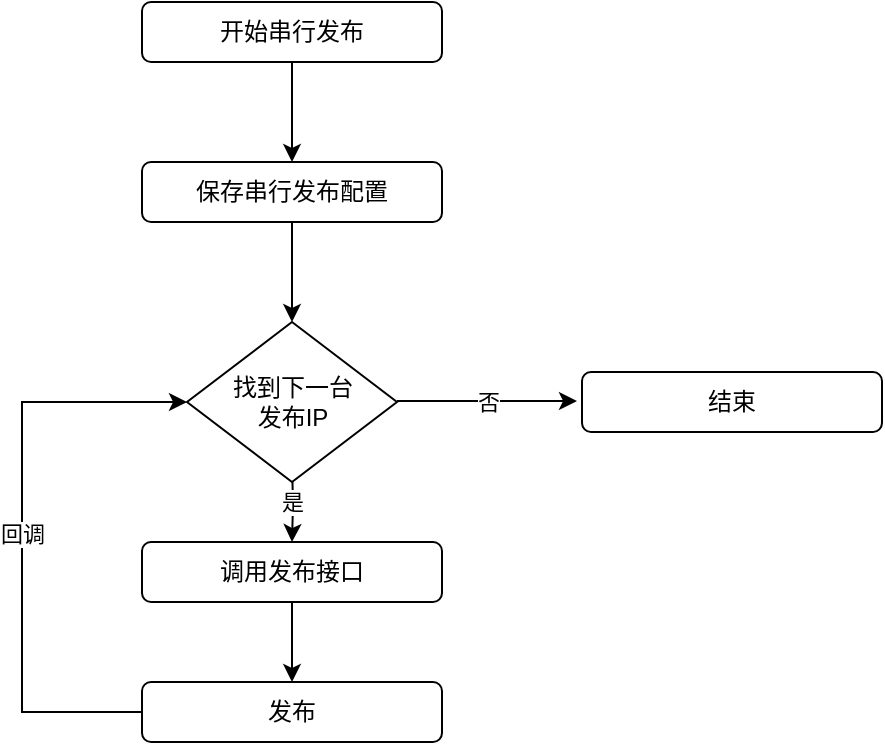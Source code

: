<mxfile version="14.9.1" type="github">
  <diagram id="OKHTKGkw_BqX-tAgmzlt" name="第 1 页">
    <mxGraphModel dx="1550" dy="779" grid="1" gridSize="10" guides="1" tooltips="1" connect="1" arrows="1" fold="1" page="1" pageScale="1" pageWidth="827" pageHeight="1169" math="0" shadow="0">
      <root>
        <mxCell id="0" />
        <mxCell id="1" parent="0" />
        <mxCell id="QFEcCebR_4HrZKWJqywF-3" style="edgeStyle=orthogonalEdgeStyle;rounded=0;orthogonalLoop=1;jettySize=auto;html=1;exitX=0.5;exitY=1;exitDx=0;exitDy=0;entryX=0.5;entryY=0;entryDx=0;entryDy=0;" edge="1" parent="1" source="QFEcCebR_4HrZKWJqywF-1" target="QFEcCebR_4HrZKWJqywF-2">
          <mxGeometry relative="1" as="geometry" />
        </mxCell>
        <mxCell id="QFEcCebR_4HrZKWJqywF-1" value="开始串行发布" style="rounded=1;whiteSpace=wrap;html=1;" vertex="1" parent="1">
          <mxGeometry x="220" y="90" width="150" height="30" as="geometry" />
        </mxCell>
        <mxCell id="QFEcCebR_4HrZKWJqywF-6" style="edgeStyle=orthogonalEdgeStyle;rounded=0;orthogonalLoop=1;jettySize=auto;html=1;exitX=0.5;exitY=1;exitDx=0;exitDy=0;" edge="1" parent="1" source="QFEcCebR_4HrZKWJqywF-2">
          <mxGeometry relative="1" as="geometry">
            <mxPoint x="295" y="250" as="targetPoint" />
          </mxGeometry>
        </mxCell>
        <mxCell id="QFEcCebR_4HrZKWJqywF-2" value="保存串行发布配置" style="rounded=1;whiteSpace=wrap;html=1;" vertex="1" parent="1">
          <mxGeometry x="220" y="170" width="150" height="30" as="geometry" />
        </mxCell>
        <mxCell id="QFEcCebR_4HrZKWJqywF-9" value="是" style="edgeStyle=orthogonalEdgeStyle;rounded=0;orthogonalLoop=1;jettySize=auto;html=1;exitX=0.5;exitY=1;exitDx=0;exitDy=0;entryX=0.5;entryY=0;entryDx=0;entryDy=0;" edge="1" parent="1" target="QFEcCebR_4HrZKWJqywF-8">
          <mxGeometry relative="1" as="geometry">
            <mxPoint x="295" y="320" as="sourcePoint" />
          </mxGeometry>
        </mxCell>
        <mxCell id="QFEcCebR_4HrZKWJqywF-15" value="否" style="edgeStyle=orthogonalEdgeStyle;rounded=0;orthogonalLoop=1;jettySize=auto;html=1;exitX=1;exitY=0.5;exitDx=0;exitDy=0;" edge="1" parent="1">
          <mxGeometry relative="1" as="geometry">
            <mxPoint x="437.5" y="289.5" as="targetPoint" />
            <mxPoint x="347.5" y="289.5" as="sourcePoint" />
            <Array as="points">
              <mxPoint x="387.5" y="289.5" />
              <mxPoint x="387.5" y="289.5" />
            </Array>
          </mxGeometry>
        </mxCell>
        <mxCell id="QFEcCebR_4HrZKWJqywF-11" style="edgeStyle=orthogonalEdgeStyle;rounded=0;orthogonalLoop=1;jettySize=auto;html=1;exitX=0.5;exitY=1;exitDx=0;exitDy=0;entryX=0.5;entryY=0;entryDx=0;entryDy=0;" edge="1" parent="1" source="QFEcCebR_4HrZKWJqywF-8" target="QFEcCebR_4HrZKWJqywF-10">
          <mxGeometry relative="1" as="geometry" />
        </mxCell>
        <mxCell id="QFEcCebR_4HrZKWJqywF-8" value="调用发布接口" style="rounded=1;whiteSpace=wrap;html=1;" vertex="1" parent="1">
          <mxGeometry x="220" y="360" width="150" height="30" as="geometry" />
        </mxCell>
        <mxCell id="QFEcCebR_4HrZKWJqywF-12" value="回调" style="edgeStyle=orthogonalEdgeStyle;rounded=0;orthogonalLoop=1;jettySize=auto;html=1;exitX=0;exitY=0.5;exitDx=0;exitDy=0;entryX=0;entryY=0.5;entryDx=0;entryDy=0;" edge="1" parent="1" source="QFEcCebR_4HrZKWJqywF-10" target="QFEcCebR_4HrZKWJqywF-17">
          <mxGeometry relative="1" as="geometry">
            <mxPoint x="220" y="305" as="targetPoint" />
            <Array as="points">
              <mxPoint x="160" y="445" />
              <mxPoint x="160" y="290" />
            </Array>
          </mxGeometry>
        </mxCell>
        <mxCell id="QFEcCebR_4HrZKWJqywF-10" value="发布" style="rounded=1;whiteSpace=wrap;html=1;" vertex="1" parent="1">
          <mxGeometry x="220" y="430" width="150" height="30" as="geometry" />
        </mxCell>
        <mxCell id="QFEcCebR_4HrZKWJqywF-16" value="结束" style="rounded=1;whiteSpace=wrap;html=1;" vertex="1" parent="1">
          <mxGeometry x="440" y="275" width="150" height="30" as="geometry" />
        </mxCell>
        <mxCell id="QFEcCebR_4HrZKWJqywF-17" value="找到下一台&lt;br&gt;发布IP" style="rhombus;whiteSpace=wrap;html=1;" vertex="1" parent="1">
          <mxGeometry x="242.5" y="250" width="105" height="80" as="geometry" />
        </mxCell>
      </root>
    </mxGraphModel>
  </diagram>
</mxfile>

